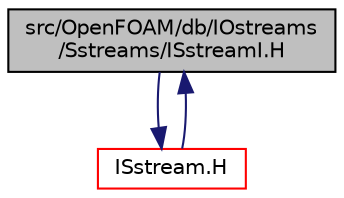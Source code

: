digraph "src/OpenFOAM/db/IOstreams/Sstreams/ISstreamI.H"
{
  bgcolor="transparent";
  edge [fontname="Helvetica",fontsize="10",labelfontname="Helvetica",labelfontsize="10"];
  node [fontname="Helvetica",fontsize="10",shape=record];
  Node1 [label="src/OpenFOAM/db/IOstreams\l/Sstreams/ISstreamI.H",height=0.2,width=0.4,color="black", fillcolor="grey75", style="filled", fontcolor="black"];
  Node1 -> Node2 [color="midnightblue",fontsize="10",style="solid",fontname="Helvetica"];
  Node2 [label="ISstream.H",height=0.2,width=0.4,color="red",URL="$a07995.html"];
  Node2 -> Node1 [color="midnightblue",fontsize="10",style="solid",fontname="Helvetica"];
}

